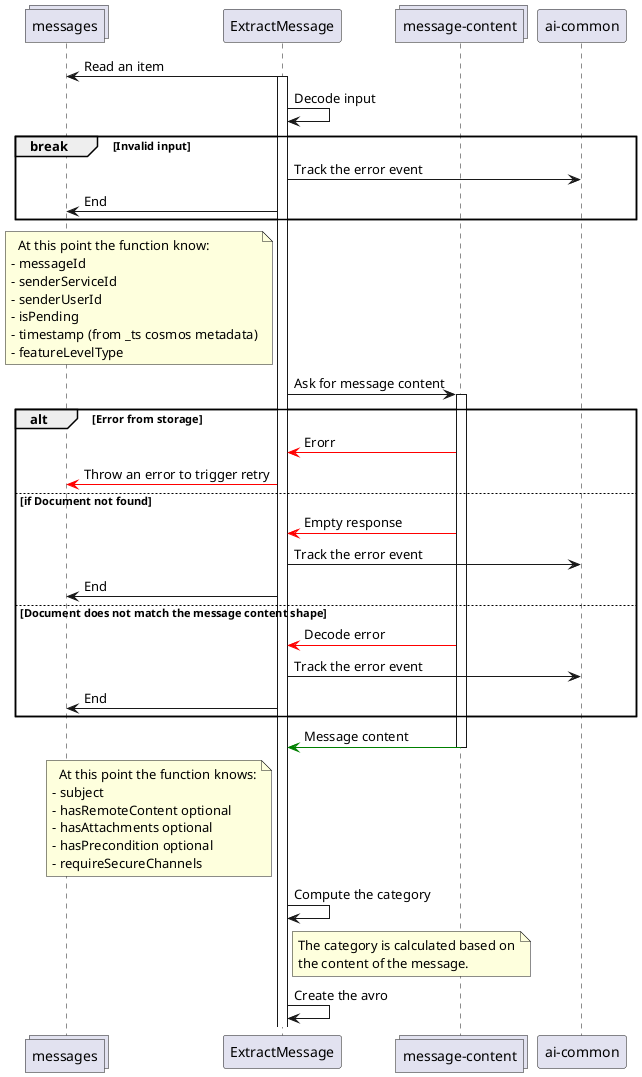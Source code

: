 @startuml

collections messages
participant ExtractMessage as em
collections "message-content" as mc
participant "ai-common" as ai

em -> messages : Read an item
activate em

em -> em : Decode input

break Invalid input
  em -> ai : Track the error event
  em -> messages : End
end

note left of em
  At this point the function know:
- messageId
- senderServiceId
- senderUserId
- isPending
- timestamp (from _ts cosmos metadata)
- featureLevelType
end note

em -> mc : Ask for message content
activate mc

alt Error from storage
  mc -[#red]> em : Erorr
  em -[#red]> messages : Throw an error to trigger retry
else if Document not found
  mc -[#red]> em : Empty response
  em -> ai : Track the error event
  em -> messages : End
else Document does not match the message content shape
  mc -[#red]> em : Decode error
  em -> ai : Track the error event
  em -> messages : End
end

mc -[#green]> em : Message content
deactivate mc

note left of em
  At this point the function knows:
- subject
- hasRemoteContent optional
- hasAttachments optional
- hasPrecondition optional
- requireSecureChannels
end note

em -> em : Compute the category

note right of em
The category is calculated based on
the content of the message.
end note

em -> em : Create the avro

@enduml
